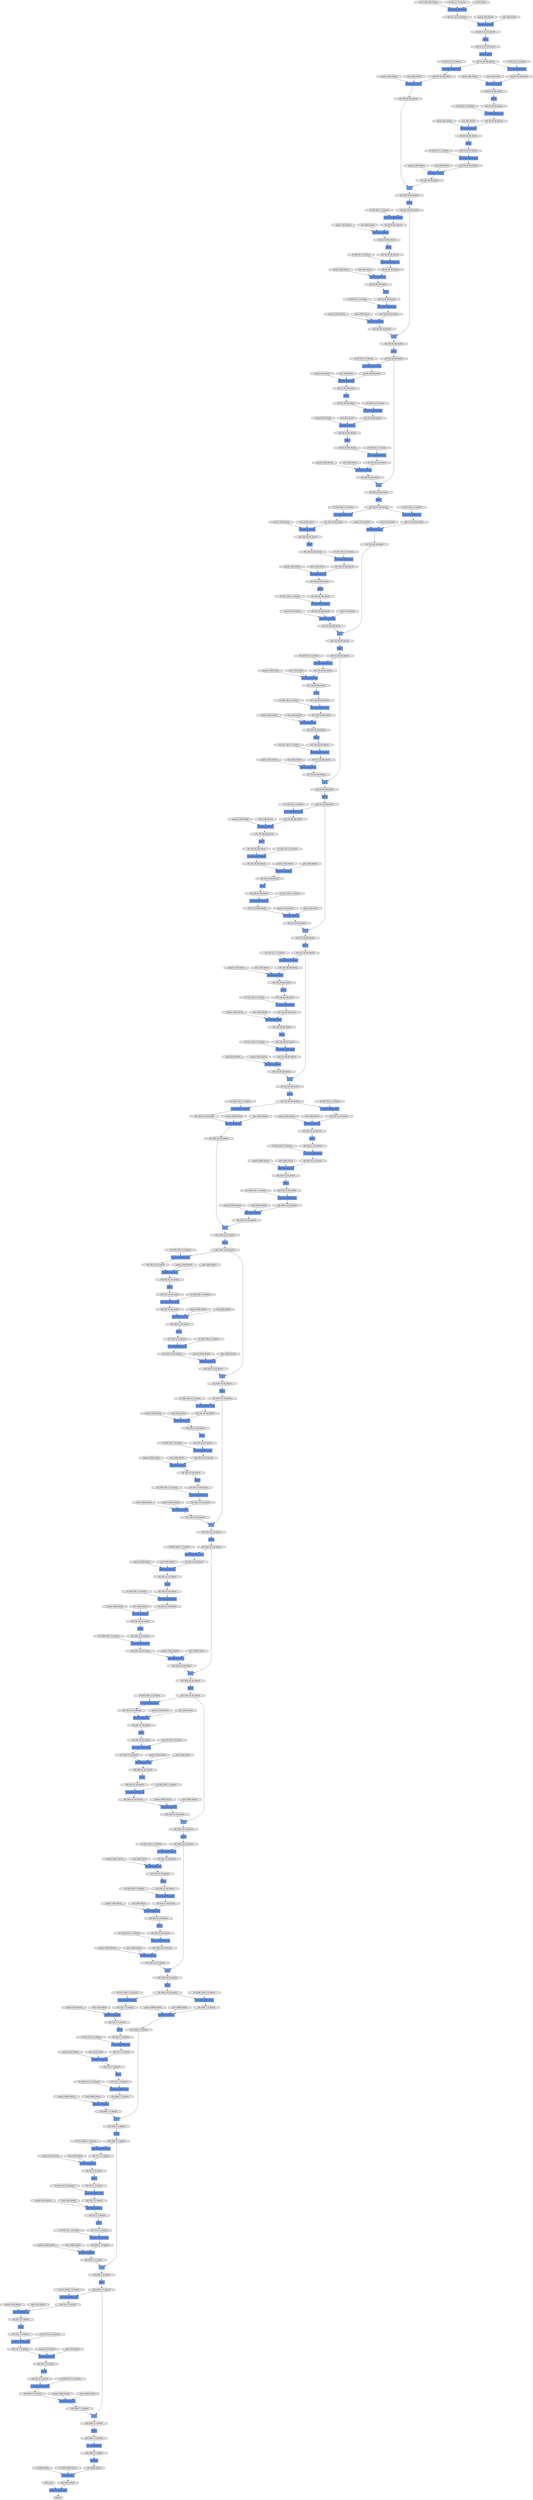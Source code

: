 digraph graphname{rankdir=TB;47613310206096 [label="(64, 128, 28, 28), float32",shape="octagon",fillcolor="#E0E0E0",style="filled"];47611609022608 [label="gamma: (256), float32",shape="octagon",fillcolor="#E0E0E0",style="filled"];47611678621904 [label="b: (1000), float32",shape="octagon",fillcolor="#E0E0E0",style="filled"];47611678556368 [label="gamma: (512), float32",shape="octagon",fillcolor="#E0E0E0",style="filled"];47613310206224 [label="(64, 128, 28, 28), float32",shape="octagon",fillcolor="#E0E0E0",style="filled"];47613310173072 [label="ReLU",shape="record",fillcolor="#6495ED",style="filled"];47611609022928 [label="beta: (256), float32",shape="octagon",fillcolor="#E0E0E0",style="filled"];47611678556688 [label="beta: (512), float32",shape="octagon",fillcolor="#E0E0E0",style="filled"];47613310206736 [label="(64, 128, 28, 28), float32",shape="octagon",fillcolor="#E0E0E0",style="filled"];47613310173136 [label="(64, 128, 28, 28), float32",shape="octagon",fillcolor="#E0E0E0",style="filled"];47611678557008 [label="W: (512, 512, 3, 3), float32",shape="octagon",fillcolor="#E0E0E0",style="filled"];47613310206800 [label="(64, 512, 28, 28), float32",shape="octagon",fillcolor="#E0E0E0",style="filled"];47613310206864 [label="(64, 128, 28, 28), float32",shape="octagon",fillcolor="#E0E0E0",style="filled"];47613310206992 [label="(64, 512, 28, 28), float32",shape="octagon",fillcolor="#E0E0E0",style="filled"];47611609023504 [label="W: (128, 256, 1, 1), float32",shape="octagon",fillcolor="#E0E0E0",style="filled"];47613310207056 [label="BatchNormalization",shape="record",fillcolor="#6495ED",style="filled"];47613310207120 [label="BatchNormalization",shape="record",fillcolor="#6495ED",style="filled"];47613310043344 [label="(64, 256, 56, 56), float32",shape="octagon",fillcolor="#E0E0E0",style="filled"];47613310043408 [label="ReLU",shape="record",fillcolor="#6495ED",style="filled"];47611678557520 [label="gamma: (512), float32",shape="octagon",fillcolor="#E0E0E0",style="filled"];47613310043472 [label="BatchNormalization",shape="record",fillcolor="#6495ED",style="filled"];47613310207376 [label="Convolution2DFunction",shape="record",fillcolor="#6495ED",style="filled"];47613310043536 [label="Convolution2DFunction",shape="record",fillcolor="#6495ED",style="filled"];47613310207440 [label="(64, 512, 28, 28), float32",shape="octagon",fillcolor="#E0E0E0",style="filled"];47613310043664 [label="BatchNormalization",shape="record",fillcolor="#6495ED",style="filled"];47611609024016 [label="gamma: (128), float32",shape="octagon",fillcolor="#E0E0E0",style="filled"];47613310207568 [label="(64, 128, 28, 28), float32",shape="octagon",fillcolor="#E0E0E0",style="filled"];47613310043728 [label="(64, 128, 28, 28), float32",shape="octagon",fillcolor="#E0E0E0",style="filled"];47613309617744 [label="ReLU",shape="record",fillcolor="#6495ED",style="filled"];47611678557840 [label="beta: (512), float32",shape="octagon",fillcolor="#E0E0E0",style="filled"];47613310207632 [label="Convolution2DFunction",shape="record",fillcolor="#6495ED",style="filled"];47613310207696 [label="(64, 512, 28, 28), float32",shape="octagon",fillcolor="#E0E0E0",style="filled"];47613310043856 [label="Convolution2DFunction",shape="record",fillcolor="#6495ED",style="filled"];47613310207824 [label="ReLU",shape="record",fillcolor="#6495ED",style="filled"];47611609024336 [label="beta: (128), float32",shape="octagon",fillcolor="#E0E0E0",style="filled"];47613310207888 [label="Convolution2DFunction",shape="record",fillcolor="#6495ED",style="filled"];47613310044048 [label="(64, 64, 56, 56), float32",shape="octagon",fillcolor="#E0E0E0",style="filled"];47611678558160 [label="W: (2048, 512, 1, 1), float32",shape="octagon",fillcolor="#E0E0E0",style="filled"];47613310044112 [label="(64, 3, 226, 226), float32",shape="octagon",fillcolor="#E0E0E0",style="filled"];47613310044240 [label="(64, 128, 28, 28), float32",shape="octagon",fillcolor="#E0E0E0",style="filled"];47613310208144 [label="Convolution2DFunction",shape="record",fillcolor="#6495ED",style="filled"];47613310044304 [label="Convolution2DFunction",shape="record",fillcolor="#6495ED",style="filled"];47611609024656 [label="W: (128, 128, 3, 3), float32",shape="octagon",fillcolor="#E0E0E0",style="filled"];47613310208208 [label="(64, 128, 28, 28), float32",shape="octagon",fillcolor="#E0E0E0",style="filled"];47613310044368 [label="ReLU",shape="record",fillcolor="#6495ED",style="filled"];47613310208272 [label="ReLU",shape="record",fillcolor="#6495ED",style="filled"];47613309454608 [label="ReLU",shape="record",fillcolor="#6495ED",style="filled"];47613310208336 [label="(64, 128, 28, 28), float32",shape="octagon",fillcolor="#E0E0E0",style="filled"];47613310044560 [label="(64, 256, 56, 56), float32",shape="octagon",fillcolor="#E0E0E0",style="filled"];47611678558672 [label="gamma: (2048), float32",shape="octagon",fillcolor="#E0E0E0",style="filled"];47613310208464 [label="(64, 128, 28, 28), float32",shape="octagon",fillcolor="#E0E0E0",style="filled"];47613310044624 [label="(64, 256, 56, 56), float32",shape="octagon",fillcolor="#E0E0E0",style="filled"];47613309454800 [label="(64, 64, 113, 113), float32",shape="octagon",fillcolor="#E0E0E0",style="filled"];47613310208528 [label="_ + _",shape="record",fillcolor="#6495ED",style="filled"];47613310208592 [label="(64, 256, 14, 14), float32",shape="octagon",fillcolor="#E0E0E0",style="filled"];47613310044752 [label="_ + _",shape="record",fillcolor="#6495ED",style="filled"];47613310208656 [label="BatchNormalization",shape="record",fillcolor="#6495ED",style="filled"];47611609025168 [label="gamma: (128), float32",shape="octagon",fillcolor="#E0E0E0",style="filled"];47611678558992 [label="beta: (2048), float32",shape="octagon",fillcolor="#E0E0E0",style="filled"];47613310044944 [label="Convolution2DFunction",shape="record",fillcolor="#6495ED",style="filled"];47613310045008 [label="(64, 64, 56, 56), float32",shape="octagon",fillcolor="#E0E0E0",style="filled"];47613310208912 [label="Convolution2DFunction",shape="record",fillcolor="#6495ED",style="filled"];47613310045072 [label="Convolution2DFunction",shape="record",fillcolor="#6495ED",style="filled"];47613310208976 [label="(64, 128, 28, 28), float32",shape="octagon",fillcolor="#E0E0E0",style="filled"];47613310045136 [label="BatchNormalization",shape="record",fillcolor="#6495ED",style="filled"];47611609025488 [label="beta: (128), float32",shape="octagon",fillcolor="#E0E0E0",style="filled"];47613310209040 [label="(64, 512, 28, 28), float32",shape="octagon",fillcolor="#E0E0E0",style="filled"];47613310209104 [label="(64, 128, 28, 28), float32",shape="octagon",fillcolor="#E0E0E0",style="filled"];47611678559312 [label="W: (2048, 1024, 1, 1), float32",shape="octagon",fillcolor="#E0E0E0",style="filled"];47613310209232 [label="(64, 512, 28, 28), float32",shape="octagon",fillcolor="#E0E0E0",style="filled"];47613310045392 [label="(64, 128, 28, 28), float32",shape="octagon",fillcolor="#E0E0E0",style="filled"];47613310209296 [label="_ + _",shape="record",fillcolor="#6495ED",style="filled"];47611609025808 [label="W: (512, 128, 1, 1), float32",shape="octagon",fillcolor="#E0E0E0",style="filled"];47613310209360 [label="ReLU",shape="record",fillcolor="#6495ED",style="filled"];47613310045584 [label="(64, 256, 56, 56), float32",shape="octagon",fillcolor="#E0E0E0",style="filled"];47611678559824 [label="gamma: (2048), float32",shape="octagon",fillcolor="#E0E0E0",style="filled"];47613310209616 [label="BatchNormalization",shape="record",fillcolor="#6495ED",style="filled"];47613310045776 [label="(64, 128, 28, 28), float32",shape="octagon",fillcolor="#E0E0E0",style="filled"];47613310209680 [label="(64, 512, 28, 28), float32",shape="octagon",fillcolor="#E0E0E0",style="filled"];47611609026320 [label="gamma: (512), float32",shape="octagon",fillcolor="#E0E0E0",style="filled"];47613310045968 [label="(64, 128, 28, 28), float32",shape="octagon",fillcolor="#E0E0E0",style="filled"];47613310046032 [label="(64, 128, 28, 28), float32",shape="octagon",fillcolor="#E0E0E0",style="filled"];47611678560144 [label="beta: (2048), float32",shape="octagon",fillcolor="#E0E0E0",style="filled"];47613310209936 [label="(64, 512, 28, 28), float32",shape="octagon",fillcolor="#E0E0E0",style="filled"];47613310046096 [label="(64, 512, 28, 28), float32",shape="octagon",fillcolor="#E0E0E0",style="filled"];47613310046160 [label="ReLU",shape="record",fillcolor="#6495ED",style="filled"];47611608928592 [label="W: (256, 64, 1, 1), float32",shape="octagon",fillcolor="#E0E0E0",style="filled"];47611608929104 [label="gamma: (256), float32",shape="octagon",fillcolor="#E0E0E0",style="filled"];47611608929424 [label="beta: (256), float32",shape="octagon",fillcolor="#E0E0E0",style="filled"];47611608929872 [label="_ + _",shape="record",fillcolor="#6495ED",style="filled"];47613310015120 [label="BatchNormalization",shape="record",fillcolor="#6495ED",style="filled"];47611608930256 [label="W: (64, 256, 1, 1), float32",shape="octagon",fillcolor="#E0E0E0",style="filled"];47611608930640 [label="gamma: (64), float32",shape="octagon",fillcolor="#E0E0E0",style="filled"];47611688425872 [label="Convolution2DFunction",shape="record",fillcolor="#6495ED",style="filled"];47611688426064 [label="BatchNormalization",shape="record",fillcolor="#6495ED",style="filled"];47611608930960 [label="beta: (64), float32",shape="octagon",fillcolor="#E0E0E0",style="filled"];47611608931280 [label="W: (64, 64, 3, 3), float32",shape="octagon",fillcolor="#E0E0E0",style="filled"];47611608833168 [label="W: (64, 3, 7, 7), float32",shape="octagon",fillcolor="#E0E0E0",style="filled"];47611608931664 [label="gamma: (64), float32",shape="octagon",fillcolor="#E0E0E0",style="filled"];47613309558352 [label="BatchNormalization",shape="record",fillcolor="#6495ED",style="filled"];47611608931984 [label="beta: (64), float32",shape="octagon",fillcolor="#E0E0E0",style="filled"];47613310017296 [label="ReLU",shape="record",fillcolor="#6495ED",style="filled"];47611608932304 [label="W: (256, 64, 1, 1), float32",shape="octagon",fillcolor="#E0E0E0",style="filled"];47613309919184 [label="(64, 64, 56, 56), float32",shape="octagon",fillcolor="#E0E0E0",style="filled"];47613317029968 [label="(64, 1024, 14, 14), float32",shape="octagon",fillcolor="#E0E0E0",style="filled"];47611609063504 [label="W: (512, 128, 1, 1), float32",shape="octagon",fillcolor="#E0E0E0",style="filled"];47613317062800 [label="BatchNormalization",shape="record",fillcolor="#6495ED",style="filled"];47611678433424 [label="beta: (512), float32",shape="octagon",fillcolor="#E0E0E0",style="filled"];47613317030096 [label="(64, 1024, 14, 14), float32",shape="octagon",fillcolor="#E0E0E0",style="filled"];47611678499024 [label="beta: (1024), float32",shape="octagon",fillcolor="#E0E0E0",style="filled"];47613316964560 [label="(64, 1024, 14, 14), float32",shape="octagon",fillcolor="#E0E0E0",style="filled"];47613317062928 [label="(64, 512, 7, 7), float32",shape="octagon",fillcolor="#E0E0E0",style="filled"];47613261062480 [label="ReLU",shape="record",fillcolor="#6495ED",style="filled"];47613261062608 [label="BatchNormalization",shape="record",fillcolor="#6495ED",style="filled"];47611608998416 [label="gamma: (256), float32",shape="octagon",fillcolor="#E0E0E0",style="filled"];47613316964944 [label="ReLU",shape="record",fillcolor="#6495ED",style="filled"];47611609064016 [label="gamma: (512), float32",shape="octagon",fillcolor="#E0E0E0",style="filled"];47613317063312 [label="(64, 2048, 7, 7), float32",shape="octagon",fillcolor="#E0E0E0",style="filled"];47613316965008 [label="(64, 1024, 14, 14), float32",shape="octagon",fillcolor="#E0E0E0",style="filled"];47613309723280 [label="ReLU",shape="record",fillcolor="#6495ED",style="filled"];47613261062800 [label="Convolution2DFunction",shape="record",fillcolor="#6495ED",style="filled"];47611678499536 [label="W: (256, 1024, 1, 1), float32",shape="octagon",fillcolor="#E0E0E0",style="filled"];47611678434000 [label="W: (256, 512, 1, 1), float32",shape="octagon",fillcolor="#E0E0E0",style="filled"];47613261062864 [label="ReLU",shape="record",fillcolor="#6495ED",style="filled"];47613260997264 [label="(64, 64, 56, 56), float32",shape="octagon",fillcolor="#E0E0E0",style="filled"];47613317030672 [label="(64, 1024, 14, 14), float32",shape="octagon",fillcolor="#E0E0E0",style="filled"];47613316965136 [label="(64, 256, 14, 14), float32",shape="octagon",fillcolor="#E0E0E0",style="filled"];47613261062928 [label="Convolution2DFunction",shape="record",fillcolor="#6495ED",style="filled"];47613260997456 [label="BatchNormalization",shape="record",fillcolor="#6495ED",style="filled"];47611608998736 [label="beta: (256), float32",shape="octagon",fillcolor="#E0E0E0",style="filled"];47611609064336 [label="beta: (512), float32",shape="octagon",fillcolor="#E0E0E0",style="filled"];47613261063056 [label="(64, 256, 56, 56), float32",shape="octagon",fillcolor="#E0E0E0",style="filled"];47613317063696 [label="BatchNormalization",shape="record",fillcolor="#6495ED",style="filled"];47613260997712 [label="ReLU",shape="record",fillcolor="#6495ED",style="filled"];47613261063248 [label="(64, 256, 56, 56), float32",shape="octagon",fillcolor="#E0E0E0",style="filled"];47611678500048 [label="gamma: (256), float32",shape="octagon",fillcolor="#E0E0E0",style="filled"];47613316965584 [label="Convolution2DFunction",shape="record",fillcolor="#6495ED",style="filled"];47611678434512 [label="gamma: (256), float32",shape="octagon",fillcolor="#E0E0E0",style="filled"];47613261063376 [label="(64, 64, 56, 56), float32",shape="octagon",fillcolor="#E0E0E0",style="filled"];47613317063952 [label="BatchNormalization",shape="record",fillcolor="#6495ED",style="filled"];47613317031184 [label="ReLU",shape="record",fillcolor="#6495ED",style="filled"];47613260997904 [label="ReLU",shape="record",fillcolor="#6495ED",style="filled"];47613309595216 [label="ReLU",shape="record",fillcolor="#6495ED",style="filled"];47613317064016 [label="(64, 2048, 7, 7), float32",shape="octagon",fillcolor="#E0E0E0",style="filled"];47613317031248 [label="(64, 1024, 14, 14), float32",shape="octagon",fillcolor="#E0E0E0",style="filled"];47611608999248 [label="W: (64, 256, 1, 1), float32",shape="octagon",fillcolor="#E0E0E0",style="filled"];47613260997968 [label="(64, 256, 56, 56), float32",shape="octagon",fillcolor="#E0E0E0",style="filled"];47611609064848 [label="W: (128, 512, 1, 1), float32",shape="octagon",fillcolor="#E0E0E0",style="filled"];47613317064144 [label="(64, 2048, 7, 7), float32",shape="octagon",fillcolor="#E0E0E0",style="filled"];47613316965840 [label="BatchNormalization",shape="record",fillcolor="#6495ED",style="filled"];47613260998096 [label="Convolution2DFunction",shape="record",fillcolor="#6495ED",style="filled"];47613261063632 [label="ReLU",shape="record",fillcolor="#6495ED",style="filled"];47611678500368 [label="beta: (256), float32",shape="octagon",fillcolor="#E0E0E0",style="filled"];47613316965904 [label="(64, 256, 14, 14), float32",shape="octagon",fillcolor="#E0E0E0",style="filled"];47611678434832 [label="beta: (256), float32",shape="octagon",fillcolor="#E0E0E0",style="filled"];47613317031504 [label="(64, 256, 14, 14), float32",shape="octagon",fillcolor="#E0E0E0",style="filled"];47613317064336 [label="Convolution2DFunction",shape="record",fillcolor="#6495ED",style="filled"];47613316966032 [label="Convolution2DFunction",shape="record",fillcolor="#6495ED",style="filled"];47613316966160 [label="(64, 256, 14, 14), float32",shape="octagon",fillcolor="#E0E0E0",style="filled"];47613260998416 [label="(64, 64, 56, 56), float32",shape="octagon",fillcolor="#E0E0E0",style="filled"];47613261063952 [label="(64, 64, 56, 56), float32",shape="octagon",fillcolor="#E0E0E0",style="filled"];47611678500688 [label="W: (256, 256, 3, 3), float32",shape="octagon",fillcolor="#E0E0E0",style="filled"];47611678435152 [label="W: (256, 256, 3, 3), float32",shape="octagon",fillcolor="#E0E0E0",style="filled"];47613260998480 [label="(64, 256, 56, 56), float32",shape="octagon",fillcolor="#E0E0E0",style="filled"];47611608999760 [label="gamma: (64), float32",shape="octagon",fillcolor="#E0E0E0",style="filled"];47613317064592 [label="Convolution2DFunction",shape="record",fillcolor="#6495ED",style="filled"];47611609065360 [label="gamma: (128), float32",shape="octagon",fillcolor="#E0E0E0",style="filled"];47613260998544 [label="Convolution2DFunction",shape="record",fillcolor="#6495ED",style="filled"];47613261064080 [label="(64, 64, 56, 56), float32",shape="octagon",fillcolor="#E0E0E0",style="filled"];47613317031888 [label="ReLU",shape="record",fillcolor="#6495ED",style="filled"];47613261064144 [label="(64, 256, 56, 56), float32",shape="octagon",fillcolor="#E0E0E0",style="filled"];47613309595344 [label="BatchNormalization",shape="record",fillcolor="#6495ED",style="filled"];47613261064208 [label="(64, 64, 56, 56), float32",shape="octagon",fillcolor="#E0E0E0",style="filled"];47613261031440 [label="Convolution2DFunction",shape="record",fillcolor="#6495ED",style="filled"];47613317064848 [label="ReLU",shape="record",fillcolor="#6495ED",style="filled"];47611609000080 [label="beta: (64), float32",shape="octagon",fillcolor="#E0E0E0",style="filled"];47613317064912 [label="(64, 2048, 7, 7), float32",shape="octagon",fillcolor="#E0E0E0",style="filled"];47613317032144 [label="BatchNormalization",shape="record",fillcolor="#6495ED",style="filled"];47613316966608 [label="(64, 256, 14, 14), float32",shape="octagon",fillcolor="#E0E0E0",style="filled"];47611609065680 [label="beta: (128), float32",shape="octagon",fillcolor="#E0E0E0",style="filled"];47613317032208 [label="(64, 256, 14, 14), float32",shape="octagon",fillcolor="#E0E0E0",style="filled"];47613261064400 [label="(64, 256, 56, 56), float32",shape="octagon",fillcolor="#E0E0E0",style="filled"];47611678501200 [label="gamma: (256), float32",shape="octagon",fillcolor="#E0E0E0",style="filled"];47611678435664 [label="gamma: (256), float32",shape="octagon",fillcolor="#E0E0E0",style="filled"];47613317065104 [label="(64, 2048, 7, 7), float32",shape="octagon",fillcolor="#E0E0E0",style="filled"];47613317032336 [label="ReLU",shape="record",fillcolor="#6495ED",style="filled"];47611419437456 [label="(64, 256, 14, 14), float32",shape="octagon",fillcolor="#E0E0E0",style="filled"];47613260999056 [label="BatchNormalization",shape="record",fillcolor="#6495ED",style="filled"];47611609000400 [label="W: (64, 64, 3, 3), float32",shape="octagon",fillcolor="#E0E0E0",style="filled"];47613261064592 [label="Convolution2DFunction",shape="record",fillcolor="#6495ED",style="filled"];47613261064656 [label="BatchNormalization",shape="record",fillcolor="#6495ED",style="filled"];47613317032464 [label="(64, 256, 14, 14), float32",shape="octagon",fillcolor="#E0E0E0",style="filled"];47611609066000 [label="W: (128, 128, 3, 3), float32",shape="octagon",fillcolor="#E0E0E0",style="filled"];47613260999184 [label="Convolution2DFunction",shape="record",fillcolor="#6495ED",style="filled"];47613316966992 [label="ReLU",shape="record",fillcolor="#6495ED",style="filled"];47613261064784 [label="_ + _",shape="record",fillcolor="#6495ED",style="filled"];47613260999248 [label="(64, 64, 56, 56), float32",shape="octagon",fillcolor="#E0E0E0",style="filled"];47611678501520 [label="beta: (256), float32",shape="octagon",fillcolor="#E0E0E0",style="filled"];47611678435984 [label="beta: (256), float32",shape="octagon",fillcolor="#E0E0E0",style="filled"];47613317065488 [label="ReLU",shape="record",fillcolor="#6495ED",style="filled"];47613260999440 [label="Convolution2DFunction",shape="record",fillcolor="#6495ED",style="filled"];47613317065552 [label="(64, 2048, 7, 7), float32",shape="octagon",fillcolor="#E0E0E0",style="filled"];47613316967248 [label="BatchNormalization",shape="record",fillcolor="#6495ED",style="filled"];47613317032848 [label="Convolution2DFunction",shape="record",fillcolor="#6495ED",style="filled"];47613316967312 [label="(64, 256, 14, 14), float32",shape="octagon",fillcolor="#E0E0E0",style="filled"];47613261065104 [label="(64, 64, 56, 56), float32",shape="octagon",fillcolor="#E0E0E0",style="filled"];47613317065680 [label="(64, 512, 7, 7), float32",shape="octagon",fillcolor="#E0E0E0",style="filled"];47613317032912 [label="(64, 256, 14, 14), float32",shape="octagon",fillcolor="#E0E0E0",style="filled"];47611678501840 [label="W: (1024, 256, 1, 1), float32",shape="octagon",fillcolor="#E0E0E0",style="filled"];47611678436304 [label="W: (1024, 256, 1, 1), float32",shape="octagon",fillcolor="#E0E0E0",style="filled"];47613317065744 [label="ReLU",shape="record",fillcolor="#6495ED",style="filled"];47613316967440 [label="_ + _",shape="record",fillcolor="#6495ED",style="filled"];47611609066512 [label="gamma: (128), float32",shape="octagon",fillcolor="#E0E0E0",style="filled"];47613260999696 [label="BatchNormalization",shape="record",fillcolor="#6495ED",style="filled"];47611609000912 [label="gamma: (64), float32",shape="octagon",fillcolor="#E0E0E0",style="filled"];47613260999632 [label="(64, 64, 56, 56), float32",shape="octagon",fillcolor="#E0E0E0",style="filled"];47613261065232 [label="BatchNormalization",shape="record",fillcolor="#6495ED",style="filled"];47613316967568 [label="(64, 256, 14, 14), float32",shape="octagon",fillcolor="#E0E0E0",style="filled"];47613260999824 [label="(64, 64, 56, 56), float32",shape="octagon",fillcolor="#E0E0E0",style="filled"];47611609001232 [label="beta: (64), float32",shape="octagon",fillcolor="#E0E0E0",style="filled"];47613260999952 [label="(64, 256, 56, 56), float32",shape="octagon",fillcolor="#E0E0E0",style="filled"];47613309594896 [label="Convolution2DFunction",shape="record",fillcolor="#6495ED",style="filled"];47613317033296 [label="BatchNormalization",shape="record",fillcolor="#6495ED",style="filled"];47611609066832 [label="beta: (128), float32",shape="octagon",fillcolor="#E0E0E0",style="filled"];47613261000016 [label="BatchNormalization",shape="record",fillcolor="#6495ED",style="filled"];47613261065552 [label="ReLU",shape="record",fillcolor="#6495ED",style="filled"];47613317066128 [label="Convolution2DFunction",shape="record",fillcolor="#6495ED",style="filled"];47611678502352 [label="gamma: (1024), float32",shape="octagon",fillcolor="#E0E0E0",style="filled"];47613316967888 [label="ReLU",shape="record",fillcolor="#6495ED",style="filled"];47611678436816 [label="gamma: (1024), float32",shape="octagon",fillcolor="#E0E0E0",style="filled"];47613261000144 [label="(64, 256, 56, 56), float32",shape="octagon",fillcolor="#E0E0E0",style="filled"];47613316967952 [label="(64, 1024, 14, 14), float32",shape="octagon",fillcolor="#E0E0E0",style="filled"];47613261032912 [label="(64, 64, 56, 56), float32",shape="octagon",fillcolor="#E0E0E0",style="filled"];47613309595152 [label="(64, 64, 56, 56), float32",shape="octagon",fillcolor="#E0E0E0",style="filled"];47613317033552 [label="Convolution2DFunction",shape="record",fillcolor="#6495ED",style="filled"];47613261000272 [label="ReLU",shape="record",fillcolor="#6495ED",style="filled"];47611609001552 [label="W: (256, 64, 1, 1), float32",shape="octagon",fillcolor="#E0E0E0",style="filled"];47613261065808 [label="BatchNormalization",shape="record",fillcolor="#6495ED",style="filled"];47613316968080 [label="(64, 1024, 14, 14), float32",shape="octagon",fillcolor="#E0E0E0",style="filled"];47613317066384 [label="ReLU",shape="record",fillcolor="#6495ED",style="filled"];47613317033616 [label="(64, 256, 14, 14), float32",shape="octagon",fillcolor="#E0E0E0",style="filled"];47611609067152 [label="W: (512, 128, 1, 1), float32",shape="octagon",fillcolor="#E0E0E0",style="filled"];47613316968144 [label="BatchNormalization",shape="record",fillcolor="#6495ED",style="filled"];47613317066448 [label="(64, 512, 7, 7), float32",shape="octagon",fillcolor="#E0E0E0",style="filled"];47613261000400 [label="(64, 64, 56, 56), float32",shape="octagon",fillcolor="#E0E0E0",style="filled"];47613261065936 [label="(64, 256, 56, 56), float32",shape="octagon",fillcolor="#E0E0E0",style="filled"];47611386998544 [label="Reshape",shape="record",fillcolor="#6495ED",style="filled"];47613317033744 [label="_ + _",shape="record",fillcolor="#6495ED",style="filled"];47611678502672 [label="beta: (1024), float32",shape="octagon",fillcolor="#E0E0E0",style="filled"];47611678437136 [label="beta: (1024), float32",shape="octagon",fillcolor="#E0E0E0",style="filled"];47613317066576 [label="_ + _",shape="record",fillcolor="#6495ED",style="filled"];47613261000528 [label="(64, 64, 56, 56), float32",shape="octagon",fillcolor="#E0E0E0",style="filled"];47613261066064 [label="(64, 256, 56, 56), float32",shape="octagon",fillcolor="#E0E0E0",style="filled"];47613316968336 [label="Convolution2DFunction",shape="record",fillcolor="#6495ED",style="filled"];47613317033872 [label="(64, 256, 14, 14), float32",shape="octagon",fillcolor="#E0E0E0",style="filled"];47613317066704 [label="(64, 512, 7, 7), float32",shape="octagon",fillcolor="#E0E0E0",style="filled"];47611678601296 [label="W: (512, 2048, 1, 1), float32",shape="octagon",fillcolor="#E0E0E0",style="filled"];47613317099664 [label="BatchNormalization",shape="record",fillcolor="#6495ED",style="filled"];47613317099792 [label="(64, 512, 7, 7), float32",shape="octagon",fillcolor="#E0E0E0",style="filled"];47611678601808 [label="gamma: (512), float32",shape="octagon",fillcolor="#E0E0E0",style="filled"];47613317100240 [label="(64, 512, 7, 7), float32",shape="octagon",fillcolor="#E0E0E0",style="filled"];47611678602128 [label="beta: (512), float32",shape="octagon",fillcolor="#E0E0E0",style="filled"];47611678602448 [label="W: (512, 512, 3, 3), float32",shape="octagon",fillcolor="#E0E0E0",style="filled"];47613317100880 [label="LinearFunction",shape="record",fillcolor="#6495ED",style="filled"];47613317100944 [label="(64, 512, 7, 7), float32",shape="octagon",fillcolor="#E0E0E0",style="filled"];47613317101200 [label="(64, 512, 7, 7), float32",shape="octagon",fillcolor="#E0E0E0",style="filled"];47611678602960 [label="gamma: (512), float32",shape="octagon",fillcolor="#E0E0E0",style="filled"];47613317101328 [label="(64), int32",shape="octagon",fillcolor="#E0E0E0",style="filled"];47613317101520 [label="ReLU",shape="record",fillcolor="#6495ED",style="filled"];47613317101584 [label="(64, 2048, 7, 7), float32",shape="octagon",fillcolor="#E0E0E0",style="filled"];47611678603280 [label="beta: (512), float32",shape="octagon",fillcolor="#E0E0E0",style="filled"];47613317101712 [label="(64, 2048, 7, 7), float32",shape="octagon",fillcolor="#E0E0E0",style="filled"];47611678603600 [label="W: (2048, 512, 1, 1), float32",shape="octagon",fillcolor="#E0E0E0",style="filled"];47613317102288 [label="(64, 2048, 7, 7), float32",shape="octagon",fillcolor="#E0E0E0",style="filled"];47611678604112 [label="gamma: (2048), float32",shape="octagon",fillcolor="#E0E0E0",style="filled"];47611678604432 [label="beta: (2048), float32",shape="octagon",fillcolor="#E0E0E0",style="filled"];47613317102864 [label="(64, 2048, 7, 7), float32",shape="octagon",fillcolor="#E0E0E0",style="filled"];47613317102992 [label="(64, 2048, 1, 1), float32",shape="octagon",fillcolor="#E0E0E0",style="filled"];47613317103376 [label="(64, 2048), float32",shape="octagon",fillcolor="#E0E0E0",style="filled"];47611678605072 [label="W: (1000, 2048), float32",shape="octagon",fillcolor="#E0E0E0",style="filled"];47611678605136 [label="ReLU",shape="record",fillcolor="#6495ED",style="filled"];47611609038992 [label="beta: (512), float32",shape="octagon",fillcolor="#E0E0E0",style="filled"];47611678474512 [label="gamma: (1024), float32",shape="octagon",fillcolor="#E0E0E0",style="filled"];47613317136720 [label="(64, 1000), float32",shape="octagon",fillcolor="#E0E0E0",style="filled"];47611678573008 [label="W: (512, 2048, 1, 1), float32",shape="octagon",fillcolor="#E0E0E0",style="filled"];47611609039312 [label="W: (512, 256, 1, 1), float32",shape="octagon",fillcolor="#E0E0E0",style="filled"];47611678540304 [label="gamma: (256), float32",shape="octagon",fillcolor="#E0E0E0",style="filled"];47611678474832 [label="beta: (1024), float32",shape="octagon",fillcolor="#E0E0E0",style="filled"];47613317137104 [label="float32",shape="octagon",fillcolor="#E0E0E0",style="filled"];47611678540624 [label="beta: (256), float32",shape="octagon",fillcolor="#E0E0E0",style="filled"];47611678573520 [label="gamma: (512), float32",shape="octagon",fillcolor="#E0E0E0",style="filled"];47611609039824 [label="gamma: (512), float32",shape="octagon",fillcolor="#E0E0E0",style="filled"];47611678475344 [label="W: (256, 1024, 1, 1), float32",shape="octagon",fillcolor="#E0E0E0",style="filled"];47611678540944 [label="W: (256, 256, 3, 3), float32",shape="octagon",fillcolor="#E0E0E0",style="filled"];47611678573840 [label="beta: (512), float32",shape="octagon",fillcolor="#E0E0E0",style="filled"];47611609040144 [label="beta: (512), float32",shape="octagon",fillcolor="#E0E0E0",style="filled"];47611678574160 [label="W: (512, 512, 3, 3), float32",shape="octagon",fillcolor="#E0E0E0",style="filled"];47611678475856 [label="gamma: (256), float32",shape="octagon",fillcolor="#E0E0E0",style="filled"];47611678541456 [label="gamma: (256), float32",shape="octagon",fillcolor="#E0E0E0",style="filled"];47613309535888 [label="ReLU",shape="record",fillcolor="#6495ED",style="filled"];47611609040656 [label="W: (128, 512, 1, 1), float32",shape="octagon",fillcolor="#E0E0E0",style="filled"];47611678476176 [label="beta: (256), float32",shape="octagon",fillcolor="#E0E0E0",style="filled"];47611678541776 [label="beta: (256), float32",shape="octagon",fillcolor="#E0E0E0",style="filled"];47611678574672 [label="gamma: (512), float32",shape="octagon",fillcolor="#E0E0E0",style="filled"];47611678476496 [label="W: (256, 256, 3, 3), float32",shape="octagon",fillcolor="#E0E0E0",style="filled"];47611678542096 [label="W: (1024, 256, 1, 1), float32",shape="octagon",fillcolor="#E0E0E0",style="filled"];47611609041168 [label="gamma: (128), float32",shape="octagon",fillcolor="#E0E0E0",style="filled"];47611678574992 [label="beta: (512), float32",shape="octagon",fillcolor="#E0E0E0",style="filled"];47611609041488 [label="beta: (128), float32",shape="octagon",fillcolor="#E0E0E0",style="filled"];47611678575312 [label="W: (2048, 512, 1, 1), float32",shape="octagon",fillcolor="#E0E0E0",style="filled"];47611678477008 [label="gamma: (256), float32",shape="octagon",fillcolor="#E0E0E0",style="filled"];47611678542608 [label="gamma: (1024), float32",shape="octagon",fillcolor="#E0E0E0",style="filled"];47611609041808 [label="W: (128, 128, 3, 3), float32",shape="octagon",fillcolor="#E0E0E0",style="filled"];47611688373200 [label="(64, 64, 113, 113), float32",shape="octagon",fillcolor="#E0E0E0",style="filled"];47611678477328 [label="beta: (256), float32",shape="octagon",fillcolor="#E0E0E0",style="filled"];47611678542928 [label="beta: (1024), float32",shape="octagon",fillcolor="#E0E0E0",style="filled"];47611678575824 [label="gamma: (2048), float32",shape="octagon",fillcolor="#E0E0E0",style="filled"];47611678477648 [label="W: (1024, 256, 1, 1), float32",shape="octagon",fillcolor="#E0E0E0",style="filled"];47611609042320 [label="gamma: (128), float32",shape="octagon",fillcolor="#E0E0E0",style="filled"];47611678576144 [label="beta: (2048), float32",shape="octagon",fillcolor="#E0E0E0",style="filled"];47611678543504 [label="W: (512, 1024, 1, 1), float32",shape="octagon",fillcolor="#E0E0E0",style="filled"];47611609042640 [label="beta: (128), float32",shape="octagon",fillcolor="#E0E0E0",style="filled"];47611678478160 [label="gamma: (1024), float32",shape="octagon",fillcolor="#E0E0E0",style="filled"];47611608912016 [label="gamma: (64), float32",shape="octagon",fillcolor="#E0E0E0",style="filled"];47613309571408 [label="(64, 64, 56, 56), float32",shape="octagon",fillcolor="#E0E0E0",style="filled"];47611608912336 [label="beta: (64), float32",shape="octagon",fillcolor="#E0E0E0",style="filled"];47613309571728 [label="_ + _",shape="record",fillcolor="#6495ED",style="filled"];47611608912912 [label="W: (64, 64, 1, 1), float32",shape="octagon",fillcolor="#E0E0E0",style="filled"];47611608913296 [label="gamma: (64), float32",shape="octagon",fillcolor="#E0E0E0",style="filled"];47611608913616 [label="beta: (64), float32",shape="octagon",fillcolor="#E0E0E0",style="filled"];47611608913936 [label="W: (64, 64, 3, 3), float32",shape="octagon",fillcolor="#E0E0E0",style="filled"];47613261031248 [label="(64, 64, 56, 56), float32",shape="octagon",fillcolor="#E0E0E0",style="filled"];47611608914448 [label="gamma: (64), float32",shape="octagon",fillcolor="#E0E0E0",style="filled"];47611608914768 [label="beta: (64), float32",shape="octagon",fillcolor="#E0E0E0",style="filled"];47613260782480 [label="(64, 64, 113, 113), float32",shape="octagon",fillcolor="#E0E0E0",style="filled"];47611608915088 [label="W: (256, 64, 1, 1), float32",shape="octagon",fillcolor="#E0E0E0",style="filled"];47611608915600 [label="gamma: (256), float32",shape="octagon",fillcolor="#E0E0E0",style="filled"];47611608915920 [label="beta: (256), float32",shape="octagon",fillcolor="#E0E0E0",style="filled"];47613261013072 [label="(64, 256, 14, 14), float32",shape="octagon",fillcolor="#E0E0E0",style="filled"];47613316981008 [label="(64, 1024, 14, 14), float32",shape="octagon",fillcolor="#E0E0E0",style="filled"];47613316948304 [label="BatchNormalization",shape="record",fillcolor="#6495ED",style="filled"];47613317079440 [label="_ + _",shape="record",fillcolor="#6495ED",style="filled"];47613316948368 [label="(64, 256, 14, 14), float32",shape="octagon",fillcolor="#E0E0E0",style="filled"];47613317079504 [label="(64, 512, 7, 7), float32",shape="octagon",fillcolor="#E0E0E0",style="filled"];47613261013456 [label="(64, 1024, 14, 14), float32",shape="octagon",fillcolor="#E0E0E0",style="filled"];47613260947920 [label="Convolution2DFunction",shape="record",fillcolor="#6495ED",style="filled"];47613317014032 [label="(64, 1024, 14, 14), float32",shape="octagon",fillcolor="#E0E0E0",style="filled"];47613316948496 [label="Convolution2DFunction",shape="record",fillcolor="#6495ED",style="filled"];47613261013584 [label="(64, 1024, 14, 14), float32",shape="octagon",fillcolor="#E0E0E0",style="filled"];47613316948624 [label="(64, 256, 14, 14), float32",shape="octagon",fillcolor="#E0E0E0",style="filled"];47613316981520 [label="ReLU",shape="record",fillcolor="#6495ED",style="filled"];47613316981584 [label="(64, 1024, 14, 14), float32",shape="octagon",fillcolor="#E0E0E0",style="filled"];47613317014544 [label="ReLU",shape="record",fillcolor="#6495ED",style="filled"];47613317080144 [label="BatchNormalization",shape="record",fillcolor="#6495ED",style="filled"];47613317014608 [label="(64, 1024, 14, 14), float32",shape="octagon",fillcolor="#E0E0E0",style="filled"];47613316981840 [label="(64, 256, 14, 14), float32",shape="octagon",fillcolor="#E0E0E0",style="filled"];47613316949072 [label="(64, 256, 14, 14), float32",shape="octagon",fillcolor="#E0E0E0",style="filled"];47613317080208 [label="(64, 512, 7, 7), float32",shape="octagon",fillcolor="#E0E0E0",style="filled"];47613261014160 [label="(64, 1024, 14, 14), float32",shape="octagon",fillcolor="#E0E0E0",style="filled"];47613317014736 [label="Convolution2DFunction",shape="record",fillcolor="#6495ED",style="filled"];47613317014864 [label="(64, 256, 14, 14), float32",shape="octagon",fillcolor="#E0E0E0",style="filled"];47613317080464 [label="(64, 512, 7, 7), float32",shape="octagon",fillcolor="#E0E0E0",style="filled"];47613316982224 [label="BatchNormalization",shape="record",fillcolor="#6495ED",style="filled"];47613316949456 [label="ReLU",shape="record",fillcolor="#6495ED",style="filled"];47613261014672 [label="AveragePooling2D",shape="record",fillcolor="#6495ED",style="filled"];47613261014736 [label="(64, 1024, 14, 14), float32",shape="octagon",fillcolor="#E0E0E0",style="filled"];47613317015248 [label="BatchNormalization",shape="record",fillcolor="#6495ED",style="filled"];47613316982480 [label="BatchNormalization",shape="record",fillcolor="#6495ED",style="filled"];47613316949712 [label="BatchNormalization",shape="record",fillcolor="#6495ED",style="filled"];47613317080848 [label="(64, 2048, 7, 7), float32",shape="octagon",fillcolor="#E0E0E0",style="filled"];47613316982544 [label="(64, 256, 14, 14), float32",shape="octagon",fillcolor="#E0E0E0",style="filled"];47613316949776 [label="(64, 256, 14, 14), float32",shape="octagon",fillcolor="#E0E0E0",style="filled"];47613261014864 [label="(64, 512, 7, 7), float32",shape="octagon",fillcolor="#E0E0E0",style="filled"];47613316949904 [label="Convolution2DFunction",shape="record",fillcolor="#6495ED",style="filled"];47613317080976 [label="(64, 2048, 7, 7), float32",shape="octagon",fillcolor="#E0E0E0",style="filled"];47613261014928 [label="Convolution2DFunction",shape="record",fillcolor="#6495ED",style="filled"];47613316982672 [label="Convolution2DFunction",shape="record",fillcolor="#6495ED",style="filled"];47613317081040 [label="BatchNormalization",shape="record",fillcolor="#6495ED",style="filled"];47613317015504 [label="BatchNormalization",shape="record",fillcolor="#6495ED",style="filled"];47613317015568 [label="(64, 256, 14, 14), float32",shape="octagon",fillcolor="#E0E0E0",style="filled"];47613316982800 [label="(64, 256, 14, 14), float32",shape="octagon",fillcolor="#E0E0E0",style="filled"];47613316950032 [label="(64, 256, 14, 14), float32",shape="octagon",fillcolor="#E0E0E0",style="filled"];47613317081232 [label="BatchNormalization",shape="record",fillcolor="#6495ED",style="filled"];47613317015696 [label="ReLU",shape="record",fillcolor="#6495ED",style="filled"];47613261015312 [label="BatchNormalization",shape="record",fillcolor="#6495ED",style="filled"];47613317015824 [label="(64, 256, 14, 14), float32",shape="octagon",fillcolor="#E0E0E0",style="filled"];47613316950352 [label="BatchNormalization",shape="record",fillcolor="#6495ED",style="filled"];47613316950416 [label="(64, 1024, 14, 14), float32",shape="octagon",fillcolor="#E0E0E0",style="filled"];47613317081488 [label="Convolution2DFunction",shape="record",fillcolor="#6495ED",style="filled"];47613317081552 [label="(64, 2048, 7, 7), float32",shape="octagon",fillcolor="#E0E0E0",style="filled"];47613316983248 [label="(64, 256, 14, 14), float32",shape="octagon",fillcolor="#E0E0E0",style="filled"];47613261015568 [label="Convolution2DFunction",shape="record",fillcolor="#6495ED",style="filled"];47613261015632 [label="(64, 512, 7, 7), float32",shape="octagon",fillcolor="#E0E0E0",style="filled"];47613316950608 [label="_ + _",shape="record",fillcolor="#6495ED",style="filled"];47613261015760 [label="_ + _",shape="record",fillcolor="#6495ED",style="filled"];47613317016272 [label="(64, 256, 14, 14), float32",shape="octagon",fillcolor="#E0E0E0",style="filled"];47613316950800 [label="Convolution2DFunction",shape="record",fillcolor="#6495ED",style="filled"];47613261015888 [label="(64, 512, 7, 7), float32",shape="octagon",fillcolor="#E0E0E0",style="filled"];47613316983632 [label="Convolution2DFunction",shape="record",fillcolor="#6495ED",style="filled"];47613317082064 [label="SoftmaxCrossEntropy",shape="record",fillcolor="#6495ED",style="filled"];47613317082128 [label="(64, 2048, 7, 7), float32",shape="octagon",fillcolor="#E0E0E0",style="filled"];47613316951056 [label="BatchNormalization",shape="record",fillcolor="#6495ED",style="filled"];47613317016656 [label="BatchNormalization",shape="record",fillcolor="#6495ED",style="filled"];47613316983888 [label="BatchNormalization",shape="record",fillcolor="#6495ED",style="filled"];47613316951120 [label="(64, 1024, 14, 14), float32",shape="octagon",fillcolor="#E0E0E0",style="filled"];47611688348752 [label="MaxPoolingND",shape="record",fillcolor="#6495ED",style="filled"];47613317082256 [label="Convolution2DFunction",shape="record",fillcolor="#6495ED",style="filled"];47613316983952 [label="(64, 256, 14, 14), float32",shape="octagon",fillcolor="#E0E0E0",style="filled"];47613261016272 [label="ReLU",shape="record",fillcolor="#6495ED",style="filled"];47613316951248 [label="(64, 1024, 14, 14), float32",shape="octagon",fillcolor="#E0E0E0",style="filled"];47613317082384 [label="(64, 512, 7, 7), float32",shape="octagon",fillcolor="#E0E0E0",style="filled"];47613261016336 [label="(64, 512, 7, 7), float32",shape="octagon",fillcolor="#E0E0E0",style="filled"];47613316984080 [label="ReLU",shape="record",fillcolor="#6495ED",style="filled"];47613317016912 [label="Convolution2DFunction",shape="record",fillcolor="#6495ED",style="filled"];47613317016976 [label="(64, 256, 14, 14), float32",shape="octagon",fillcolor="#E0E0E0",style="filled"];47613316984208 [label="(64, 256, 14, 14), float32",shape="octagon",fillcolor="#E0E0E0",style="filled"];47613316951440 [label="ReLU",shape="record",fillcolor="#6495ED",style="filled"];47613317017104 [label="_ + _",shape="record",fillcolor="#6495ED",style="filled"];47613316951696 [label="Convolution2DFunction",shape="record",fillcolor="#6495ED",style="filled"];47613261016720 [label="BatchNormalization",shape="record",fillcolor="#6495ED",style="filled"];47613317082768 [label="Convolution2DFunction",shape="record",fillcolor="#6495ED",style="filled"];47613317017232 [label="(64, 256, 14, 14), float32",shape="octagon",fillcolor="#E0E0E0",style="filled"];47613316984528 [label="ReLU",shape="record",fillcolor="#6495ED",style="filled"];47613317017360 [label="ReLU",shape="record",fillcolor="#6495ED",style="filled"];47613316984592 [label="(64, 1024, 14, 14), float32",shape="octagon",fillcolor="#E0E0E0",style="filled"];47613316951952 [label="ReLU",shape="record",fillcolor="#6495ED",style="filled"];47613317083024 [label="ReLU",shape="record",fillcolor="#6495ED",style="filled"];47613261016976 [label="Convolution2DFunction",shape="record",fillcolor="#6495ED",style="filled"];47613316984720 [label="(64, 1024, 14, 14), float32",shape="octagon",fillcolor="#E0E0E0",style="filled"];47613317083088 [label="(64, 512, 7, 7), float32",shape="octagon",fillcolor="#E0E0E0",style="filled"];47613261017040 [label="(64, 512, 7, 7), float32",shape="octagon",fillcolor="#E0E0E0",style="filled"];47613317017552 [label="Convolution2DFunction",shape="record",fillcolor="#6495ED",style="filled"];47613316984784 [label="Convolution2DFunction",shape="record",fillcolor="#6495ED",style="filled"];47613316952016 [label="(64, 1024, 14, 14), float32",shape="octagon",fillcolor="#E0E0E0",style="filled"];47613310169168 [label="ReLU",shape="record",fillcolor="#6495ED",style="filled"];47611678453904 [label="W: (1024, 512, 1, 1), float32",shape="octagon",fillcolor="#E0E0E0",style="filled"];47611609084112 [label="gamma: (512), float32",shape="octagon",fillcolor="#E0E0E0",style="filled"];47613317050704 [label="(64, 1024, 14, 14), float32",shape="octagon",fillcolor="#E0E0E0",style="filled"];47611678519632 [label="W: (256, 1024, 1, 1), float32",shape="octagon",fillcolor="#E0E0E0",style="filled"];47613317050832 [label="(64, 1024, 14, 14), float32",shape="octagon",fillcolor="#E0E0E0",style="filled"];47613310169552 [label="(64, 512, 28, 28), float32",shape="octagon",fillcolor="#E0E0E0",style="filled"];47611609084432 [label="beta: (512), float32",shape="octagon",fillcolor="#E0E0E0",style="filled"];47613310169680 [label="(64, 512, 28, 28), float32",shape="octagon",fillcolor="#E0E0E0",style="filled"];47611678454416 [label="gamma: (1024), float32",shape="octagon",fillcolor="#E0E0E0",style="filled"];47613310169744 [label="(64, 128, 28, 28), float32",shape="octagon",fillcolor="#E0E0E0",style="filled"];47613310169808 [label="Convolution2DFunction",shape="record",fillcolor="#6495ED",style="filled"];47611678520144 [label="gamma: (256), float32",shape="octagon",fillcolor="#E0E0E0",style="filled"];47613317051344 [label="BatchNormalization",shape="record",fillcolor="#6495ED",style="filled"];47611678454736 [label="beta: (1024), float32",shape="octagon",fillcolor="#E0E0E0",style="filled"];47613310170064 [label="BatchNormalization",shape="record",fillcolor="#6495ED",style="filled"];47613317051408 [label="(64, 1024, 14, 14), float32",shape="octagon",fillcolor="#E0E0E0",style="filled"];47611609084944 [label="W: (128, 512, 1, 1), float32",shape="octagon",fillcolor="#E0E0E0",style="filled"];47613310170128 [label="(64, 512, 28, 28), float32",shape="octagon",fillcolor="#E0E0E0",style="filled"];47613310170192 [label="ReLU",shape="record",fillcolor="#6495ED",style="filled"];47611678520464 [label="beta: (256), float32",shape="octagon",fillcolor="#E0E0E0",style="filled"];47613310170256 [label="(64, 512, 28, 28), float32",shape="octagon",fillcolor="#E0E0E0",style="filled"];47613310170384 [label="BatchNormalization",shape="record",fillcolor="#6495ED",style="filled"];47613310170448 [label="(64, 512, 28, 28), float32",shape="octagon",fillcolor="#E0E0E0",style="filled"];47613310170512 [label="BatchNormalization",shape="record",fillcolor="#6495ED",style="filled"];47611678520784 [label="W: (256, 256, 3, 3), float32",shape="octagon",fillcolor="#E0E0E0",style="filled"];47611678455248 [label="W: (256, 1024, 1, 1), float32",shape="octagon",fillcolor="#E0E0E0",style="filled"];47613317051920 [label="Convolution2DFunction",shape="record",fillcolor="#6495ED",style="filled"];47611609085456 [label="gamma: (128), float32",shape="octagon",fillcolor="#E0E0E0",style="filled"];47613317051984 [label="(64, 1024, 14, 14), float32",shape="octagon",fillcolor="#E0E0E0",style="filled"];47613317052112 [label="ReLU",shape="record",fillcolor="#6495ED",style="filled"];47613310170832 [label="Convolution2DFunction",shape="record",fillcolor="#6495ED",style="filled"];47613310170896 [label="(64, 128, 28, 28), float32",shape="octagon",fillcolor="#E0E0E0",style="filled"];47611609085776 [label="beta: (128), float32",shape="octagon",fillcolor="#E0E0E0",style="filled"];47613310171024 [label="(64, 128, 28, 28), float32",shape="octagon",fillcolor="#E0E0E0",style="filled"];47611678521296 [label="gamma: (256), float32",shape="octagon",fillcolor="#E0E0E0",style="filled"];47611678455760 [label="gamma: (256), float32",shape="octagon",fillcolor="#E0E0E0",style="filled"];47613310171152 [label="(64, 128, 28, 28), float32",shape="octagon",fillcolor="#E0E0E0",style="filled"];47613317052496 [label="BatchNormalization",shape="record",fillcolor="#6495ED",style="filled"];47613310171216 [label="_ + _",shape="record",fillcolor="#6495ED",style="filled"];47611609086096 [label="W: (128, 128, 3, 3), float32",shape="octagon",fillcolor="#E0E0E0",style="filled"];47613310171280 [label="ReLU",shape="record",fillcolor="#6495ED",style="filled"];47613310171344 [label="BatchNormalization",shape="record",fillcolor="#6495ED",style="filled"];47611678521616 [label="beta: (256), float32",shape="octagon",fillcolor="#E0E0E0",style="filled"];47611678456080 [label="beta: (256), float32",shape="octagon",fillcolor="#E0E0E0",style="filled"];47613317052752 [label="Convolution2DFunction",shape="record",fillcolor="#6495ED",style="filled"];47613317052816 [label="(64, 256, 14, 14), float32",shape="octagon",fillcolor="#E0E0E0",style="filled"];47613310171600 [label="Convolution2DFunction",shape="record",fillcolor="#6495ED",style="filled"];47613317052944 [label="ReLU",shape="record",fillcolor="#6495ED",style="filled"];47613310171664 [label="(64, 128, 28, 28), float32",shape="octagon",fillcolor="#E0E0E0",style="filled"];47611678521936 [label="W: (1024, 256, 1, 1), float32",shape="octagon",fillcolor="#E0E0E0",style="filled"];47611678456400 [label="W: (256, 256, 3, 3), float32",shape="octagon",fillcolor="#E0E0E0",style="filled"];47613310171728 [label="(64, 512, 28, 28), float32",shape="octagon",fillcolor="#E0E0E0",style="filled"];47613317053072 [label="(64, 256, 14, 14), float32",shape="octagon",fillcolor="#E0E0E0",style="filled"];47611609086608 [label="gamma: (128), float32",shape="octagon",fillcolor="#E0E0E0",style="filled"];47613310171792 [label="(64, 128, 28, 28), float32",shape="octagon",fillcolor="#E0E0E0",style="filled"];47613310171920 [label="(64, 512, 28, 28), float32",shape="octagon",fillcolor="#E0E0E0",style="filled"];47613310171984 [label="BatchNormalization",shape="record",fillcolor="#6495ED",style="filled"];47613310172048 [label="BatchNormalization",shape="record",fillcolor="#6495ED",style="filled"];47611609086928 [label="beta: (128), float32",shape="octagon",fillcolor="#E0E0E0",style="filled"];47613317053456 [label="BatchNormalization",shape="record",fillcolor="#6495ED",style="filled"];47613317053520 [label="(64, 256, 14, 14), float32",shape="octagon",fillcolor="#E0E0E0",style="filled"];47611678522448 [label="gamma: (1024), float32",shape="octagon",fillcolor="#E0E0E0",style="filled"];47611678456912 [label="gamma: (256), float32",shape="octagon",fillcolor="#E0E0E0",style="filled"];47613310172304 [label="Convolution2DFunction",shape="record",fillcolor="#6495ED",style="filled"];47613310172368 [label="(64, 512, 28, 28), float32",shape="octagon",fillcolor="#E0E0E0",style="filled"];47611609087248 [label="W: (512, 128, 1, 1), float32",shape="octagon",fillcolor="#E0E0E0",style="filled"];47613310172496 [label="(64, 128, 28, 28), float32",shape="octagon",fillcolor="#E0E0E0",style="filled"];47611678522768 [label="beta: (1024), float32",shape="octagon",fillcolor="#E0E0E0",style="filled"];47611678457232 [label="beta: (256), float32",shape="octagon",fillcolor="#E0E0E0",style="filled"];47613310172560 [label="ReLU",shape="record",fillcolor="#6495ED",style="filled"];47613317053904 [label="BatchNormalization",shape="record",fillcolor="#6495ED",style="filled"];47613310172624 [label="(64, 512, 28, 28), float32",shape="octagon",fillcolor="#E0E0E0",style="filled"];47611413855696 [label="b: (64), float32",shape="octagon",fillcolor="#E0E0E0",style="filled"];47613310172752 [label="_ + _",shape="record",fillcolor="#6495ED",style="filled"];47613310172816 [label="Convolution2DFunction",shape="record",fillcolor="#6495ED",style="filled"];47613317054160 [label="Convolution2DFunction",shape="record",fillcolor="#6495ED",style="filled"];47611678457552 [label="W: (1024, 256, 1, 1), float32",shape="octagon",fillcolor="#E0E0E0",style="filled"];47613317054224 [label="(64, 256, 14, 14), float32",shape="octagon",fillcolor="#E0E0E0",style="filled"];47611609087760 [label="gamma: (512), float32",shape="octagon",fillcolor="#E0E0E0",style="filled"];47613317054352 [label="_ + _",shape="record",fillcolor="#6495ED",style="filled"];47611678523344 [label="W: (256, 1024, 1, 1), float32",shape="octagon",fillcolor="#E0E0E0",style="filled"];47613316950608 -> 47613316968080;47613317032336 -> 47613261013072;47613261063056 -> 47613309558352;47613317014736 -> 47613317031504;47613260997712 -> 47613310043344;47613316949776 -> 47613310209360;47613316949904 -> 47613316951248;47613310209296 -> 47613316964560;47613316983632 -> 47613317016272;47611678601808 -> 47613317081232;47611419437456 -> 47613317051344;47611678604432 -> 47613317099664;47613310043536 -> 47613310046096;47611609022928 -> 47613260997456;47613310170512 -> 47613310171664;47613316964944 -> 47613316982800;47613310207632 -> 47613310208592;47613261000528 -> 47613261062928;47613310208464 -> 47613310207056;47613317083088 -> 47613317065488;47613316982544 -> 47613316964944;47613309595344 -> 47613261064208;47613309571408 -> 47613261000016;47613317053072 -> 47613317052752;47613260999184 -> 47613261000400;47611678603600 -> 47613317082256;47611678474512 -> 47613316967248;47611678574992 -> 47613317063696;47613310206800 -> 47613310170384;47613260998096 -> 47613310045584;47613309454800 -> 47611688426064;47613309617744 -> 47613310043728;47613310044624 -> 47613309571728;47611678454736 -> 47613316950352;47613310046160 -> 47613310170448;47611678436816 -> 47613316949712;47613310170448 -> 47613310171216;47611678453904 -> 47613316949904;47613261062928 -> 47613260999248;47613317099792 -> 47613317082768;47611678543504 -> 47613317051920;47613316982800 -> 47613316965584;47613261062800 -> 47613260997968;47613317054160 -> 47613261013456;47613316981520 -> 47613317015824;47613317014032 -> 47613316967440;47613260999056 -> 47613260999632;47613261015312 -> 47613261017040;47613317017104 -> 47613317030096;47613261064208 -> 47613310017296;47611678604112 -> 47613317099664;47613260998544 -> 47613309571408;47611386998544 -> 47613317103376;47613261031248 -> 47611688425872;47611678500688 -> 47613316983632;47613316948496 -> 47613316950416;47613309919184 -> 47613260947920;47613317102288 -> 47613317079440;47613260999696 -> 47613310045392;47611678475856 -> 47613316968144;47611609042320 -> 47613310170512;47613260998480 -> 47613309571728;47613260997968 -> 47613261065808;47613317080976 -> 47613317064848;47613317080464 -> 47613317064336;47611609086928 -> 47613310207056;47613310207824 -> 47613310209936;47611678558992 -> 47613261016720;47613317017552 -> 47613317032912;47613310171664 -> 47613310044368;47613261015568 -> 47613261016336;47613310171280 -> 47613310206096;47613317051344 -> 47613317052816;47613310017296 -> 47613261063376;47613317064016 -> 47613261015760;47613317080144 -> 47613317081552;47613261063248 -> 47613261064656;47613317066128 -> 47613317079504;47613317066448 -> 47613317065744;47613317050832 -> 47613317031888;47611608932304 -> 47613261062800;47613260997456 -> 47613310044624;47611609025808 -> 47613310043536;47613310043472 -> 47613310045968;47613317082768 -> 47613317100240;47613316981584 -> 47613316968336;47613310207888 -> 47613310208464;47611609067152 -> 47613310169808;47613261013456 -> 47613317053904;47611609084944 -> 47613310207376;47613310171728 -> 47613310171344;47611609085776 -> 47613310207120;47611678575312 -> 47613317064336;47611678476496 -> 47613316965584;47613317017232 -> 47613317016912;47613310207696 -> 47613310207376;47611608914448 -> 47613309595344;47613317030672 -> 47613317017104;47613310207056 -> 47613310208976;47613317080848 -> 47613317080144;47613260999440 -> 47613310044240;47613310209360 -> 47613316950032;47613261031440 -> 47613261063248;47613316966608 -> 47613316965840;47611678542096 -> 47613317054160;47613261016976 -> 47613317063312;47613310046032 -> 47613310043536;47611608931280 -> 47613261062928;47611678605136 -> 47613261031248;47613317053904 -> 47613261014160;47613261000400 -> 47613260999056;47613261013584 -> 47613317052112;47611678474832 -> 47613316967248;47613310172816 -> 47613310206224;47611609040656 -> 47613310045072;47613309558352 -> 47613261066064;47613316982480 -> 47613316983952;47611608931984 -> 47613261065232;47613310172368 -> 47613310171216;47611678476176 -> 47613316968144;47611609087248 -> 47613310208912;47613317051920 -> 47613261014864;47613310172496 -> 47613310172048;47613310170832 -> 47613310171152;47613316951120 -> 47613310209296;47611609022608 -> 47613260997456;47611678501200 -> 47613317015504;47611608929424 -> 47613261064656;47613310043664 -> 47613310170128;47613317066576 -> 47613317080976;47613261000144 -> 47613261063632;47611678575824 -> 47613317080144;47613317051408 -> 47613317033744;47613260997264 -> 47613261062800;47613317081232 -> 47613317083088;47613316965008 -> 47613316950608;47613317015504 -> 47613317016976;47611609086096 -> 47613310207888;47611688426064 -> 47611688373200;47611678477648 -> 47613316982672;47613261000016 -> 47613310044048;47611678435664 -> 47613316948304;47613317054352 -> 47613261013584;47613316948624 -> 47613310208144;47613260947920 -> 47613309595152;47613310169808 -> 47613310206800;47613317065552 -> 47613317064592;47613310207696 -> 47613310208528;47611609066512 -> 47613310171984;47613317082384 -> 47613317081232;47613317064912 -> 47613261015760;47613316967312 -> 47613316951440;47613316982224 -> 47613317015568;47613316984720 -> 47613316984528;47611609038992 -> 47613310045136;47613317064336 -> 47613317080848;47611678500368 -> 47613316982224;47611608930256 -> 47613261064592;47613310045072 -> 47613310169744;47613310172048 -> 47613310173136;47613310170064 -> 47613310170896;47613310170448 -> 47613310045072;47613317053456 -> 47613261015632;47613317063696 -> 47613317080208;47611609024016 -> 47613260999696;47611678559824 -> 47613317062800;47611678502672 -> 47613317016656;47613310208976 -> 47613310208272;47613310207376 -> 47613310207568;47613317014864 -> 47613316982224;47611609024656 -> 47613310044304;47611609039824 -> 47613310043664;47613317100240 -> 47613317081040;47611678573008 -> 47613317064592;47613317081040 -> 47613317100944;47613316951440 -> 47613316967568;47613316966160 -> 47613316950800;47611609041488 -> 47613310170064;47611608999248 -> 47613260999184;47613317136720 -> 47613317082064;47613316966992 -> 47613316984208;47613261063376 -> 47613309594896;47613316949072 -> 47613316948304;47613261000272 -> 47613310046032;47611678436304 -> 47613316948496;47611608998416 -> 47613261065808;47611608930960 -> 47613261062608;47613316983888 -> 47613317014032;47613310208144 -> 47613316949072;47611678456912 -> 47613316965840;47611608915920 -> 47613309558352;47613317102992 -> 47611386998544;47611678477008 -> 47613316982480;47611678576144 -> 47613317080144;47613261062864 -> 47613260998416;47613310044112 -> 47613310043856;47611678541456 -> 47613317052496;47611609086608 -> 47613310207056;47613310044304 -> 47613310045776;47611608913296 -> 47613310015120;47613317101520 -> 47613317102864;47613317029968 -> 47613317016656;47611609087760 -> 47613310208656;47613261062480 -> 47613261000528;47613261065936 -> 47613309595216;47611609085456 -> 47613310207120;47613310171984 -> 47613310206736;47611609064848 -> 47613310172304;47613310208272 -> 47613310209104;47613317031184 -> 47613317053072;47613317101328 -> 47613317082064;47613317032208 -> 47613317014544;47613261064400 -> 47613261064784;47611608912016 -> 47611688426064;47613316951056 -> 47613316965904;47613310171920 -> 47613310170192;47613317052816 -> 47613317031184;47611608913936 -> 47611688425872;47613310172304 -> 47613310172496;47613261064400 -> 47613261064592;47611609000912 -> 47613261000016;47613310206864 -> 47613310169808;47613310171024 -> 47613310170832;47611678542928 -> 47613317053904;47611678457232 -> 47613316965840;47613310046096 -> 47613310045136;47613261015760 -> 47613317065104;47611609065360 -> 47613310172048;47613310206224 -> 47613310171984;47611609001552 -> 47613260998096;47613316952016 -> 47613310209296;47613317016976 -> 47613316984080;47613310208912 -> 47613310209040;47613316965840 -> 47613316967312;47613260999248 -> 47613261065232;47613261016272 -> 47613317065552;47611678456400 -> 47613316950800;47611678456080 -> 47613316951056;47611678558160 -> 47613261016976;47613310044368 -> 47613310171792;47611688348752 -> 47613309919184;47613317063312 -> 47613261016720;47613316965008 -> 47613316951696;47613310169168 -> 47613310207696;47613261063632 -> 47613260998480;47613316983248 -> 47613316982480;47613261066064 -> 47611608929872;47611608915088 -> 47613309594896;47613317063952 -> 47613317066448;47613261014160 -> 47613317054352;47611609063504 -> 47613310171600;47613261016720 -> 47613317064016;47613317064144 -> 47613317062800;47611609024336 -> 47613260999696;47611608929872 -> 47613261065936;47613310170128 -> 47613310044752;47613309919184 -> 47613261031440;47611678478160 -> 47613316983888;47613260998416 -> 47613260998544;47613316948304 -> 47613316949776;47611678560144 -> 47613317062800;47611678519632 -> 47613317014736;47613316951248 -> 47613316950352;47613310172624 -> 47613310172752;47613310169552 -> 47613310044752;47613310170896 -> 47613309723280;47611678540624 -> 47613317051344;47613316981840 -> 47613316968144;47611609084432 -> 47613310170384;47611678435152 -> 47613310208144;47611608998736 -> 47613261065808;47613317099664 -> 47613317102288;47613310045968 -> 47613261000272;47611608833168 -> 47613310043856;47613317052112 -> 47613261014736;47611609025168 -> 47613310043472;47613316949712 -> 47613316951120;47611608929104 -> 47613261064656;47611678455760 -> 47613316951056;47611609064336 -> 47613310171344;47613309595152 -> 47613310015120;47613316950032 -> 47613316948496;47613261064784 -> 47613261000144;47613317065680 -> 47613317063952;47613316981008 -> 47613316950608;47613310207568 -> 47613310207120;47613316968336 -> 47613316981840;47613316949456 -> 47613316965008;47611609023504 -> 47613260999440;47611678601296 -> 47613317081488;47613310208336 -> 47613310207888;47613317065552 -> 47613317066576;47613310209680 -> 47613310208528;47613316950352 -> 47613316952016;47613310173072 -> 47613310206864;47613310209104 -> 47613310208912;47611678522448 -> 47613317033296;47613261065232 -> 47613260999824;47611678521616 -> 47613317032144;47613317014544 -> 47613317032464;47613310207440 -> 47613310172752;47611608914768 -> 47613309595344;47613317062800 -> 47613317064912;47613317033744 -> 47613317050832;47613309595216 -> 47613261064400;47611678434832 -> 47613310209616;47613317066704 -> 47613317066128;47613317030096 -> 47613317015696;47613261062608 -> 47613261064080;47611678573840 -> 47613317063952;47613317079440 -> 47613317101712;47611678520464 -> 47613317015248;47613310044944 -> 47613310169680;47613317080208 -> 47613317066384;47611678559312 -> 47613261014928;47613310209616 -> 47613316948368;47613310043856 -> 47613309454800;47613317031248 -> 47613317014736;47611609000080 -> 47613260999056;47613310208592 -> 47613310209616;47613317033296 -> 47613317051408;47613310208528 -> 47613310209232;47611609040144 -> 47613310043664;47613261032912 -> 47611678605136;47613310015120 -> 47613261032912;47613261064144 -> 47611608929872;47613317064592 -> 47613317065680;47613317082256 -> 47613317101584;47613317064848 -> 47613317082128;47613261014864 -> 47613317053456;47611678435984 -> 47613316948304;47613317015824 -> 47613316983632;47613317017360 -> 47613317033872;47611678522768 -> 47613317033296;47611608912336 -> 47611688426064;47613316965904 -> 47613316951952;47613317016656 -> 47613317030672;47613316951696 -> 47613316965136;47613317065744 -> 47613317066704;47613310170384 -> 47613310207440;47613310172624 -> 47613310172304;47613316984528 -> 47613317014608;47613317031248 -> 47613317033744;47611678557008 -> 47613261015568;47613260999824 -> 47613261065552;47611608931664 -> 47613261065232;47613261013072 -> 47613317054160;47613310171792 -> 47613310171600;47613317032912 -> 47613317032144;47613317083024 -> 47613317101200;47613261016336 -> 47613261015312;47613309571728 -> 47613310044560;47613317033872 -> 47613317033552;47613317031504 -> 47613317015248;47613310045008 -> 47613260998096;47611678501520 -> 47613317015504;47613317082064 -> 47613317137104;47611678574672 -> 47613317063696;47611678540304 -> 47613317051344;47611678520144 -> 47613317015248;47613310171600 -> 47613310171728;47613317082128 -> 47613317081488;47611609066832 -> 47613310171984;47613310208208 -> 47613310172560;47611609041168 -> 47613310170064;47613260998480 -> 47613260999184;47613316984784 -> 47613317014864;47613310043344 -> 47613310044944;47613261065552 -> 47613260997264;47611413855696 -> 47613310043856;47613317014608 -> 47613317017104;47613316967952 -> 47613316967248;47611688425872 -> 47613261063952;47613261064656 -> 47613261064144;47613310043408 -> 47613261015888;47613260997904 -> 47613310045008;47611678557840 -> 47613261015312;47613316967248 -> 47613316981008;47611678602128 -> 47613317081232;47611678556688 -> 47613317053456;47613317081488 -> 47613317082384;47611678558672 -> 47613261016720;47613261015888 -> 47613261015568;47613261014736 -> 47613261014928;47611608928592 -> 47613261031440;47613317052944 -> 47613317062928;47613316965136 -> 47613316951056;47611609025488 -> 47613310043472;47611678500048 -> 47613316982224;47611678603280 -> 47613317081040;47611678434000 -> 47613310207632;47613261064080 -> 47613261062480;47613310209232 -> 47613310207824;47613310170192 -> 47613310172624;47613317100880 -> 47613317136720;47613316984080 -> 47613317017232;47613310206096 -> 47613310172816;47611678574160 -> 47613317066128;47613316983952 -> 47613316966992;47611678621904 -> 47613317100880;47613260999952 -> 47613261064784;47613317015568 -> 47613316981520;47611678499536 -> 47613316984784;47613316964560 -> 47613316949456;47611678457552 -> 47613316966032;47613310044048 -> 47613260997904;47613316981584 -> 47613316967440;47613317101200 -> 47613317082256;47613310209936 -> 47613316949904;47613316968144 -> 47613316982544;47613316950416 -> 47613316949712;47611678602448 -> 47613317082768;47613317032464 -> 47613317017552;47613317014608 -> 47613316984784;47613316948368 -> 47613309535888;47613316982672 -> 47613316984592;47613261015632 -> 47613310043408;47611678499024 -> 47613316983888;47613316984208 -> 47613316982672;47613310208656 -> 47613310209680;47613309535888 -> 47613316948624;47613316968080 -> 47613316967888;47613310170256 -> 47613310046160;47613261064592 -> 47613261065104;47611678602960 -> 47613317081040;47613317033552 -> 47613317050704;47613309594896 -> 47613261063056;47613261014672 -> 47613317102992;47613317066384 -> 47613317080464;47613310209936 -> 47613310207632;47613317102864 -> 47613261014672;47613317050704 -> 47613317033296;47611678523344 -> 47613317032848;47613309723280 -> 47613310171024;47613316984592 -> 47613316983888;47613310043728 -> 47613310044304;47611688373200 -> 47613309454608;47613317053520 -> 47613317052496;47613317052496 -> 47613317054224;47613317016912 -> 47613317029968;47613316965584 -> 47613316983248;47613310045776 -> 47613310043472;47613309454608 -> 47613260782480;47613316950800 -> 47613316966608;47613310045584 -> 47613260997456;47613316967440 -> 47613316984720;47613316966032 -> 47613316967952;47613310045136 -> 47613310169552;47611609026320 -> 47613310045136;47613316967568 -> 47613316966032;47611678475344 -> 47613316968336;47613310169744 -> 47613310170064;47613261063952 -> 47613309595344;47613317065488 -> 47613317099792;47611678573520 -> 47613317063952;47613310207120 -> 47613310208208;47611678477328 -> 47613316982480;47611678557520 -> 47613261015312;47613317031888 -> 47613317051984;47611678454416 -> 47613316950352;47613310044560 -> 47613260997712;47613317101584 -> 47613317099664;47611609066000 -> 47613310172816;47611608912912 -> 47613260947920;47611678541776 -> 47613317052496;47613317082128 -> 47613317079440;47611678542608 -> 47613317053904;47611678540944 -> 47613317052752;47613317015696 -> 47613317031248;47613260782480 -> 47611688348752;47613317032848 -> 47611419437456;47611609001232 -> 47613261000016;47613317016272 -> 47613317015504;47613317103376 -> 47613317100880;47611678605072 -> 47613317100880;47613310169680 -> 47613310043664;47611609039312 -> 47613310044944;47613316951952 -> 47613316966160;47613310171216 -> 47613310171920;47613317100944 -> 47613317083024;47611678501840 -> 47613317016912;47613317079504 -> 47613317063696;47613317065104 -> 47613261016272;47613317051984 -> 47613317032848;47613317033616 -> 47613317017360;47611678520784 -> 47613317017552;47611609084112 -> 47613310170384;47613260999632 -> 47613261062864;47613261014928 -> 47613317064144;47613261014736 -> 47613317051920;47613261065808 -> 47613260999952;47613317101712 -> 47613317101520;47613261017040 -> 47613317052944;47613317051984 -> 47613317054352;47613310043344 -> 47613260999440;47613317054224 -> 47613317032336;47611608915600 -> 47613309558352;47611608913616 -> 47613310015120;47611678502352 -> 47613317016656;47611678434512 -> 47613310209616;47611678433424 -> 47613310208656;47613310045392 -> 47613309617744;47613310206736 -> 47613310173072;47611678437136 -> 47613316949712;47613310172560 -> 47613310208336;47611678556368 -> 47613317053456;47611678521936 -> 47613317033552;47611609064016 -> 47613310171344;47613317062928 -> 47613261016976;47613310172752 -> 47613310206992;47611608999760 -> 47613260999056;47613310171344 -> 47613310172368;47611609065680 -> 47613310172048;47611609042640 -> 47613310170512;47613317032144 -> 47613317033616;47613310044240 -> 47613260999696;47613310044752 -> 47613310170256;47613261065104 -> 47613261062608;47613310171152 -> 47613310170512;47611678455248 -> 47613316951696;47613310173136 -> 47613310171280;47613316967888 -> 47613316981584;47613317081552 -> 47613317066576;47611608930640 -> 47613261062608;47613317015248 -> 47613317032208;47613310206992 -> 47613310169168;47611609041808 -> 47613310170832;47613317052752 -> 47613317053520;47611678521296 -> 47613317032144;47613310209040 -> 47613310208656;47611609000400 -> 47613260998544;}